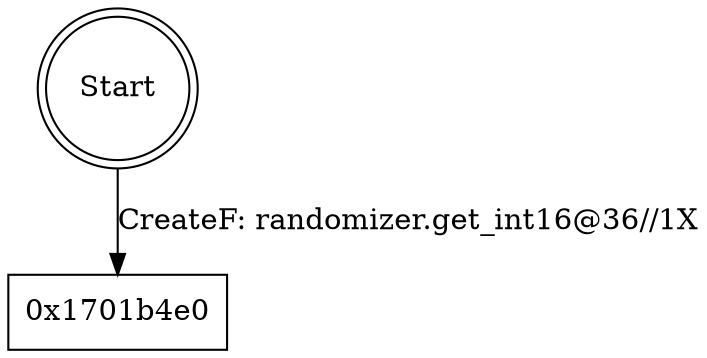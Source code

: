 digraph G0 {
	0 [shape=circle, peripheries=2, label="Start"];
	0 -> 1 [label="CreateF: randomizer.get_int16@36//1X"];
	1 [shape=box, label="0x1701b4e0"];
}

digraph G1 {
	0 [shape=circle, peripheries=2, label="Start"];
	0 -> 1 [label="CreateF: randomizer.get_uint16@40//1X"];
	1 [shape=box, label="0x1701b4e0"];
	1 -> 2 [label="Full//1X"];
	2 [shape=box, label="0x17033e60"];
}

digraph G2 {
	0 [shape=circle, peripheries=2, label="Start"];
	0 -> 1 [label="CreateF: Closure@1//1X"];
	1 [shape=box, label="0x17033300"];
}

digraph G3 {
	0 [shape=circle, peripheries=2, label="Start"];
	0 -> 1 [label="CreateF: Closure@3//1X"];
	0 -> 2 [label="CreateF: Closure@3//8X"];
	0 -> 5 [label="OSR: 2|10//1X"];
	1 [shape=box, label="0x1701b4e0"];
	1 -> 2 [label="Full//1X"];
	2 [shape=box, label="0x170351a0"];
	2 -> 3 [label="Full+Deopt//1X"];
	2 -> 6 [label="OSR: 3|10//1X"];
	5 [shape=box, label="0x17037a20"];
	3 [shape=box, label="0x17036ac0"];
	3 -> 4 [label="OSR: 1|10//1X"];
	6 [shape=box, label="0x17038100"];
	4 [shape=box, label="0x17037420"];
}

digraph G4 {
	0 [shape=circle, peripheries=2, label="Start"];
	0 -> 1 [label="Full//2X"];
	1 [shape=box, label="0x1702db60"];
}

digraph G5 {
	0 [shape=circle, peripheries=2, label="Start"];
	0 -> 1 [label="Full//2X"];
	1 [shape=box, label="0x1702c7e0"];
	1 -> 2 [label="Full+Deopt//1X"];
	2 [shape=box, label="0x17030dc0"];
	2 -> 3 [label="OPT: 1|10//1X"];
	3 [shape=box, label="0x17030e80"];
}

digraph G6 {
	0 [shape=circle, peripheries=2, label="Start"];
	0 -> 1 [label="Full//2X"];
	1 [shape=box, label="0x1702cce0"];
}

digraph G7 {
	0 [shape=circle, peripheries=2, label="Start"];
	0 -> 1 [label="Full//2X"];
	1 [shape=box, label="0x1702cc20"];
	1 -> 2 [label="Full+Deopt//1X"];
	2 [shape=box, label="0x17031100"];
	2 -> 3 [label="OPT: 1|10//1X"];
	3 [shape=box, label="0x170311c0"];
}

digraph G8 {
	0 [shape=circle, peripheries=2, label="Start"];
	0 -> 1 [label="Full//1X"];
	1 [shape=box, label="0x170341c0"];
}

digraph G9 {
	0 [shape=circle, peripheries=2, label="Start"];
	0 -> 1 [label="Full//1X"];
	1 [shape=box, label="0x17033f40"];
	1 -> 2 [label="Full+Deopt//1X"];
	2 [shape=box, label="0x17035f40"];
}

digraph G10 {
	0 [shape=circle, peripheries=2, label="Start"];
	0 -> 1 [label="Full//1X"];
	1 [shape=box, label="0x17033c40"];
}

digraph G11 {
	0 [shape=circle, peripheries=2, label="Start"];
	0 -> 1 [label="Full//2X"];
	1 [shape=box, label="0x1701a8e0"];
}

digraph G12 {
	0 [shape=circle, peripheries=2, label="Start"];
	0 -> 1 [label="Full//2X"];
	1 [shape=box, label="0x1702a6a0"];
}

digraph G13 {
	0 [shape=circle, peripheries=2, label="Start"];
	0 -> 1 [label="Full//2X"];
	1 [shape=box, label="0x1702b580"];
}

digraph G14 {
	0 [shape=circle, peripheries=2, label="Start"];
	0 -> 1 [label="Full//1X"];
	1 [shape=box, label="0x170338e0"];
}

digraph G15 {
	0 [shape=circle, peripheries=2, label="Start"];
	0 -> 1 [label="Full//2X"];
	1 [shape=box, label="0x1702c8a0"];
}

digraph G16 {
	0 [shape=circle, peripheries=2, label="Start"];
	0 -> 1 [label="Full//2X"];
	1 [shape=box, label="0x1702cb40"];
	1 -> 2 [label="Full+Deopt//1X"];
	2 [shape=box, label="0x17030f60"];
	2 -> 3 [label="OPT: 1|10//1X"];
	3 [shape=box, label="0x17031040"];
}

digraph G17 {
	0 [shape=circle, peripheries=2, label="Start"];
	0 -> 1 [label="Full//2X"];
	1 [shape=box, label="0x1702c4a0"];
}

digraph G18 {
	0 [shape=circle, peripheries=2, label="Start"];
	0 -> 1 [label="CreateF: write1D@1//1X"];
	1 [shape=box, label="0x1701b4e0"];
	1 -> 2 [label="Full//1X"];
	2 [shape=box, label="0x17034fc0"];
}

digraph G19 {
	0 [shape=circle, peripheries=2, label="Start"];
	0 -> 1 [label="CreateF: write2D@17//1X"];
	1 [shape=box, label="0x1701b4e0"];
}

digraph G20 {
	0 [shape=circle, peripheries=2, label="Start"];
	0 -> 1 [label="CreateF: ArrayBufferConstructor@34//1X"];
	0 -> 2 [label="CreateF: ArrayBufferConstructor@34//1X"];
	1 [shape=box, label="0x1701b4e0"];
	1 -> 2 [label="Full//1X"];
	2 [shape=box, label="0x1702da00"];
}

digraph G21 {
	0 [shape=circle, peripheries=2, label="Start"];
	0 -> 1 [label="CreateF: ArrayBufferGetByteLength@43+CreateF: byteLength@43//2X"];
	1 [shape=box, label="0x1701b4e0"];
}

digraph G22 {
	0 [shape=circle, peripheries=2, label="Start"];
	0 -> 1 [label="CreateF: ArrayBufferSlice@52+CreateF: slice@52//2X"];
	1 [shape=box, label="0x1701b4e0"];
}

digraph G23 {
	0 [shape=circle, peripheries=2, label="Start"];
	0 -> 1 [label="CreateF: SetUpArrayBuffer@84//1X"];
	0 -> 2 [label="CreateF: SetUpArrayBuffer@84//1X"];
	1 [shape=box, label="0x1701b4e0"];
	1 -> 2 [label="Full//1X"];
	2 [shape=box, label="0x1702d820"];
}

digraph G24 {
	0 [shape=circle, peripheries=2, label="Start"];
	0 -> 1 [label="CreateF: Closure@1//2X"];
	1 [shape=box, label="0x1702d700"];
}

digraph G25 {
	0 [shape=circle, peripheries=2, label="Start"];
	0 -> 1 [label="CreateF: CreateTypedArrayConstructor@38//1X"];
	0 -> 2 [label="CreateF: CreateTypedArrayConstructor@38//1X"];
	1 [shape=box, label="0x1701b4e0"];
	1 -> 2 [label="Full//1X"];
	2 [shape=box, label="0x1702ea60"];
}

digraph G26 {
	0 [shape=circle, peripheries=2, label="Start"];
	0 -> 1 [label="CreateF: TypedArrayGetBuffer@105+CreateF: buffer@105//2X"];
	1 [shape=box, label="0x1701b4e0"];
}

digraph G27 {
	0 [shape=circle, peripheries=2, label="Start"];
	0 -> 1 [label="CreateF: TypedArrayGetByteLength@109+CreateF: byteLength@109//2X"];
	1 [shape=box, label="0x1701b4e0"];
}

digraph G28 {
	0 [shape=circle, peripheries=2, label="Start"];
	0 -> 1 [label="CreateF: TypedArrayGetByteOffset@113+CreateF: byteOffset@113//2X"];
	1 [shape=box, label="0x1701b4e0"];
}

digraph G29 {
	0 [shape=circle, peripheries=2, label="Start"];
	0 -> 1 [label="CreateF: TypedArrayGetLength@117+CreateF: length@117//2X"];
	1 [shape=box, label="0x1701b4e0"];
}

digraph G30 {
	0 [shape=circle, peripheries=2, label="Start"];
	0 -> 1 [label="CreateF: CreateSubArray@121//1X"];
	0 -> 2 [label="CreateF: CreateSubArray@121//1X"];
	1 [shape=box, label="0x1701b4e0"];
	1 -> 2 [label="Full//1X"];
	2 [shape=box, label="0x1702f440"];
}

digraph G31 {
	0 [shape=circle, peripheries=2, label="Start"];
	0 -> 1 [label="CreateF: TypedArraySet@148+CreateF: set@148//2X"];
	1 [shape=box, label="0x1701b4e0"];
}

digraph G32 {
	0 [shape=circle, peripheries=2, label="Start"];
	0 -> 1 [label="CreateF: SetupTypedArray@170//1X"];
	0 -> 2 [label="CreateF: SetupTypedArray@170//1X"];
	1 [shape=box, label="0x1701b4e0"];
	1 -> 2 [label="Full//1X"];
	2 [shape=box, label="0x1702e000"];
}

digraph G33 {
	0 [shape=circle, peripheries=2, label="Start"];
	0 -> 1 [label="CreateF: DataViewConstructor@209//1X"];
	0 -> 2 [label="CreateF: DataViewConstructor@209//1X"];
	1 [shape=box, label="0x1701b4e0"];
	1 -> 2 [label="Full//1X"];
	2 [shape=box, label="0x170300e0"];
}

digraph G34 {
	0 [shape=circle, peripheries=2, label="Start"];
	0 -> 1 [label="CreateF: DataViewGetBuffer@230+CreateF: buffer@230//2X"];
	1 [shape=box, label="0x1701b4e0"];
}

digraph G35 {
	0 [shape=circle, peripheries=2, label="Start"];
	0 -> 1 [label="CreateF: DataViewGetByteOffset@238+CreateF: byteOffset@238//2X"];
	1 [shape=box, label="0x1701b4e0"];
}

digraph G36 {
	0 [shape=circle, peripheries=2, label="Start"];
	0 -> 1 [label="CreateF: DataViewGetByteLength@246+CreateF: byteLength@246//2X"];
	1 [shape=box, label="0x1701b4e0"];
}

digraph G37 {
	0 [shape=circle, peripheries=2, label="Start"];
	0 -> 1 [label="CreateF: ToPositiveDataViewOffset@254//2X"];
	1 [shape=box, label="0x1701b4e0"];
}

digraph G38 {
	0 [shape=circle, peripheries=2, label="Start"];
	0 -> 1 [label="CreateF: DataViewGetInt8@258+CreateF: getInt8@258//2X"];
	1 [shape=box, label="0x1701b4e0"];
}

digraph G39 {
	0 [shape=circle, peripheries=2, label="Start"];
	0 -> 1 [label="CreateF: DataViewSetInt8@268+CreateF: setInt8@268//2X"];
	1 [shape=box, label="0x1701b4e0"];
}

digraph G40 {
	0 [shape=circle, peripheries=2, label="Start"];
	0 -> 1 [label="CreateF: DataViewGetUint8@279+CreateF: getUint8@279//2X"];
	1 [shape=box, label="0x1701b4e0"];
}

digraph G41 {
	0 [shape=circle, peripheries=2, label="Start"];
	0 -> 1 [label="CreateF: DataViewSetUint8@289+CreateF: setUint8@289//2X"];
	1 [shape=box, label="0x1701b4e0"];
}

digraph G42 {
	0 [shape=circle, peripheries=2, label="Start"];
	0 -> 1 [label="CreateF: DataViewGetInt16@300+CreateF: getInt16@300//2X"];
	1 [shape=box, label="0x1701b4e0"];
}

digraph G43 {
	0 [shape=circle, peripheries=2, label="Start"];
	0 -> 1 [label="CreateF: DataViewSetInt16@310+CreateF: setInt16@310//2X"];
	1 [shape=box, label="0x1701b4e0"];
}

digraph G44 {
	0 [shape=circle, peripheries=2, label="Start"];
	0 -> 1 [label="CreateF: DataViewGetUint16@321+CreateF: getUint16@321//2X"];
	1 [shape=box, label="0x1701b4e0"];
}

digraph G45 {
	0 [shape=circle, peripheries=2, label="Start"];
	0 -> 1 [label="CreateF: DataViewSetUint16@331+CreateF: setUint16@331//2X"];
	1 [shape=box, label="0x1701b4e0"];
}

digraph G46 {
	0 [shape=circle, peripheries=2, label="Start"];
	0 -> 1 [label="CreateF: DataViewGetInt32@342+CreateF: getInt32@342//2X"];
	1 [shape=box, label="0x1701b4e0"];
}

digraph G47 {
	0 [shape=circle, peripheries=2, label="Start"];
	0 -> 1 [label="CreateF: DataViewSetInt32@352+CreateF: setInt32@352//2X"];
	1 [shape=box, label="0x1701b4e0"];
}

digraph G48 {
	0 [shape=circle, peripheries=2, label="Start"];
	0 -> 1 [label="CreateF: DataViewGetUint32@363+CreateF: getUint32@363//2X"];
	1 [shape=box, label="0x1701b4e0"];
}

digraph G49 {
	0 [shape=circle, peripheries=2, label="Start"];
	0 -> 1 [label="CreateF: DataViewSetUint32@373+CreateF: setUint32@373//2X"];
	1 [shape=box, label="0x1701b4e0"];
}

digraph G50 {
	0 [shape=circle, peripheries=2, label="Start"];
	0 -> 1 [label="CreateF: DataViewGetFloat32@384+CreateF: getFloat32@384//2X"];
	1 [shape=box, label="0x1701b4e0"];
}

digraph G51 {
	0 [shape=circle, peripheries=2, label="Start"];
	0 -> 1 [label="CreateF: DataViewSetFloat32@394+CreateF: setFloat32@394//2X"];
	1 [shape=box, label="0x1701b4e0"];
}

digraph G52 {
	0 [shape=circle, peripheries=2, label="Start"];
	0 -> 1 [label="CreateF: DataViewGetFloat64@405+CreateF: getFloat64@405//2X"];
	1 [shape=box, label="0x1701b4e0"];
}

digraph G53 {
	0 [shape=circle, peripheries=2, label="Start"];
	0 -> 1 [label="CreateF: DataViewSetFloat64@419+CreateF: setFloat64@419//2X"];
	1 [shape=box, label="0x1701b4e0"];
}

digraph G54 {
	0 [shape=circle, peripheries=2, label="Start"];
	0 -> 1 [label="CreateF: SetupDataView@434//1X"];
	0 -> 2 [label="CreateF: SetupDataView@434//1X"];
	1 [shape=box, label="0x1701b4e0"];
	1 -> 2 [label="Full//1X"];
	2 [shape=box, label="0x1702fd00"];
}

digraph G55 {
	0 [shape=circle, peripheries=2, label="Start"];
	0 -> 1 [label="CreateF: Closure@1//2X"];
	1 [shape=box, label="0x1702dd20"];
}

digraph G56 {
	0 [shape=circle, peripheries=2, label="Start"];
	0 -> 1 [label="CreateF: Closure@88//1X"];
	0 -> 2 [label="CreateF: Closure@88//17X"];
	1 [shape=box, label="0x1701b4e0"];
	1 -> 2 [label="Full//1X"];
	2 [shape=box, label="0x1702f100"];
}

